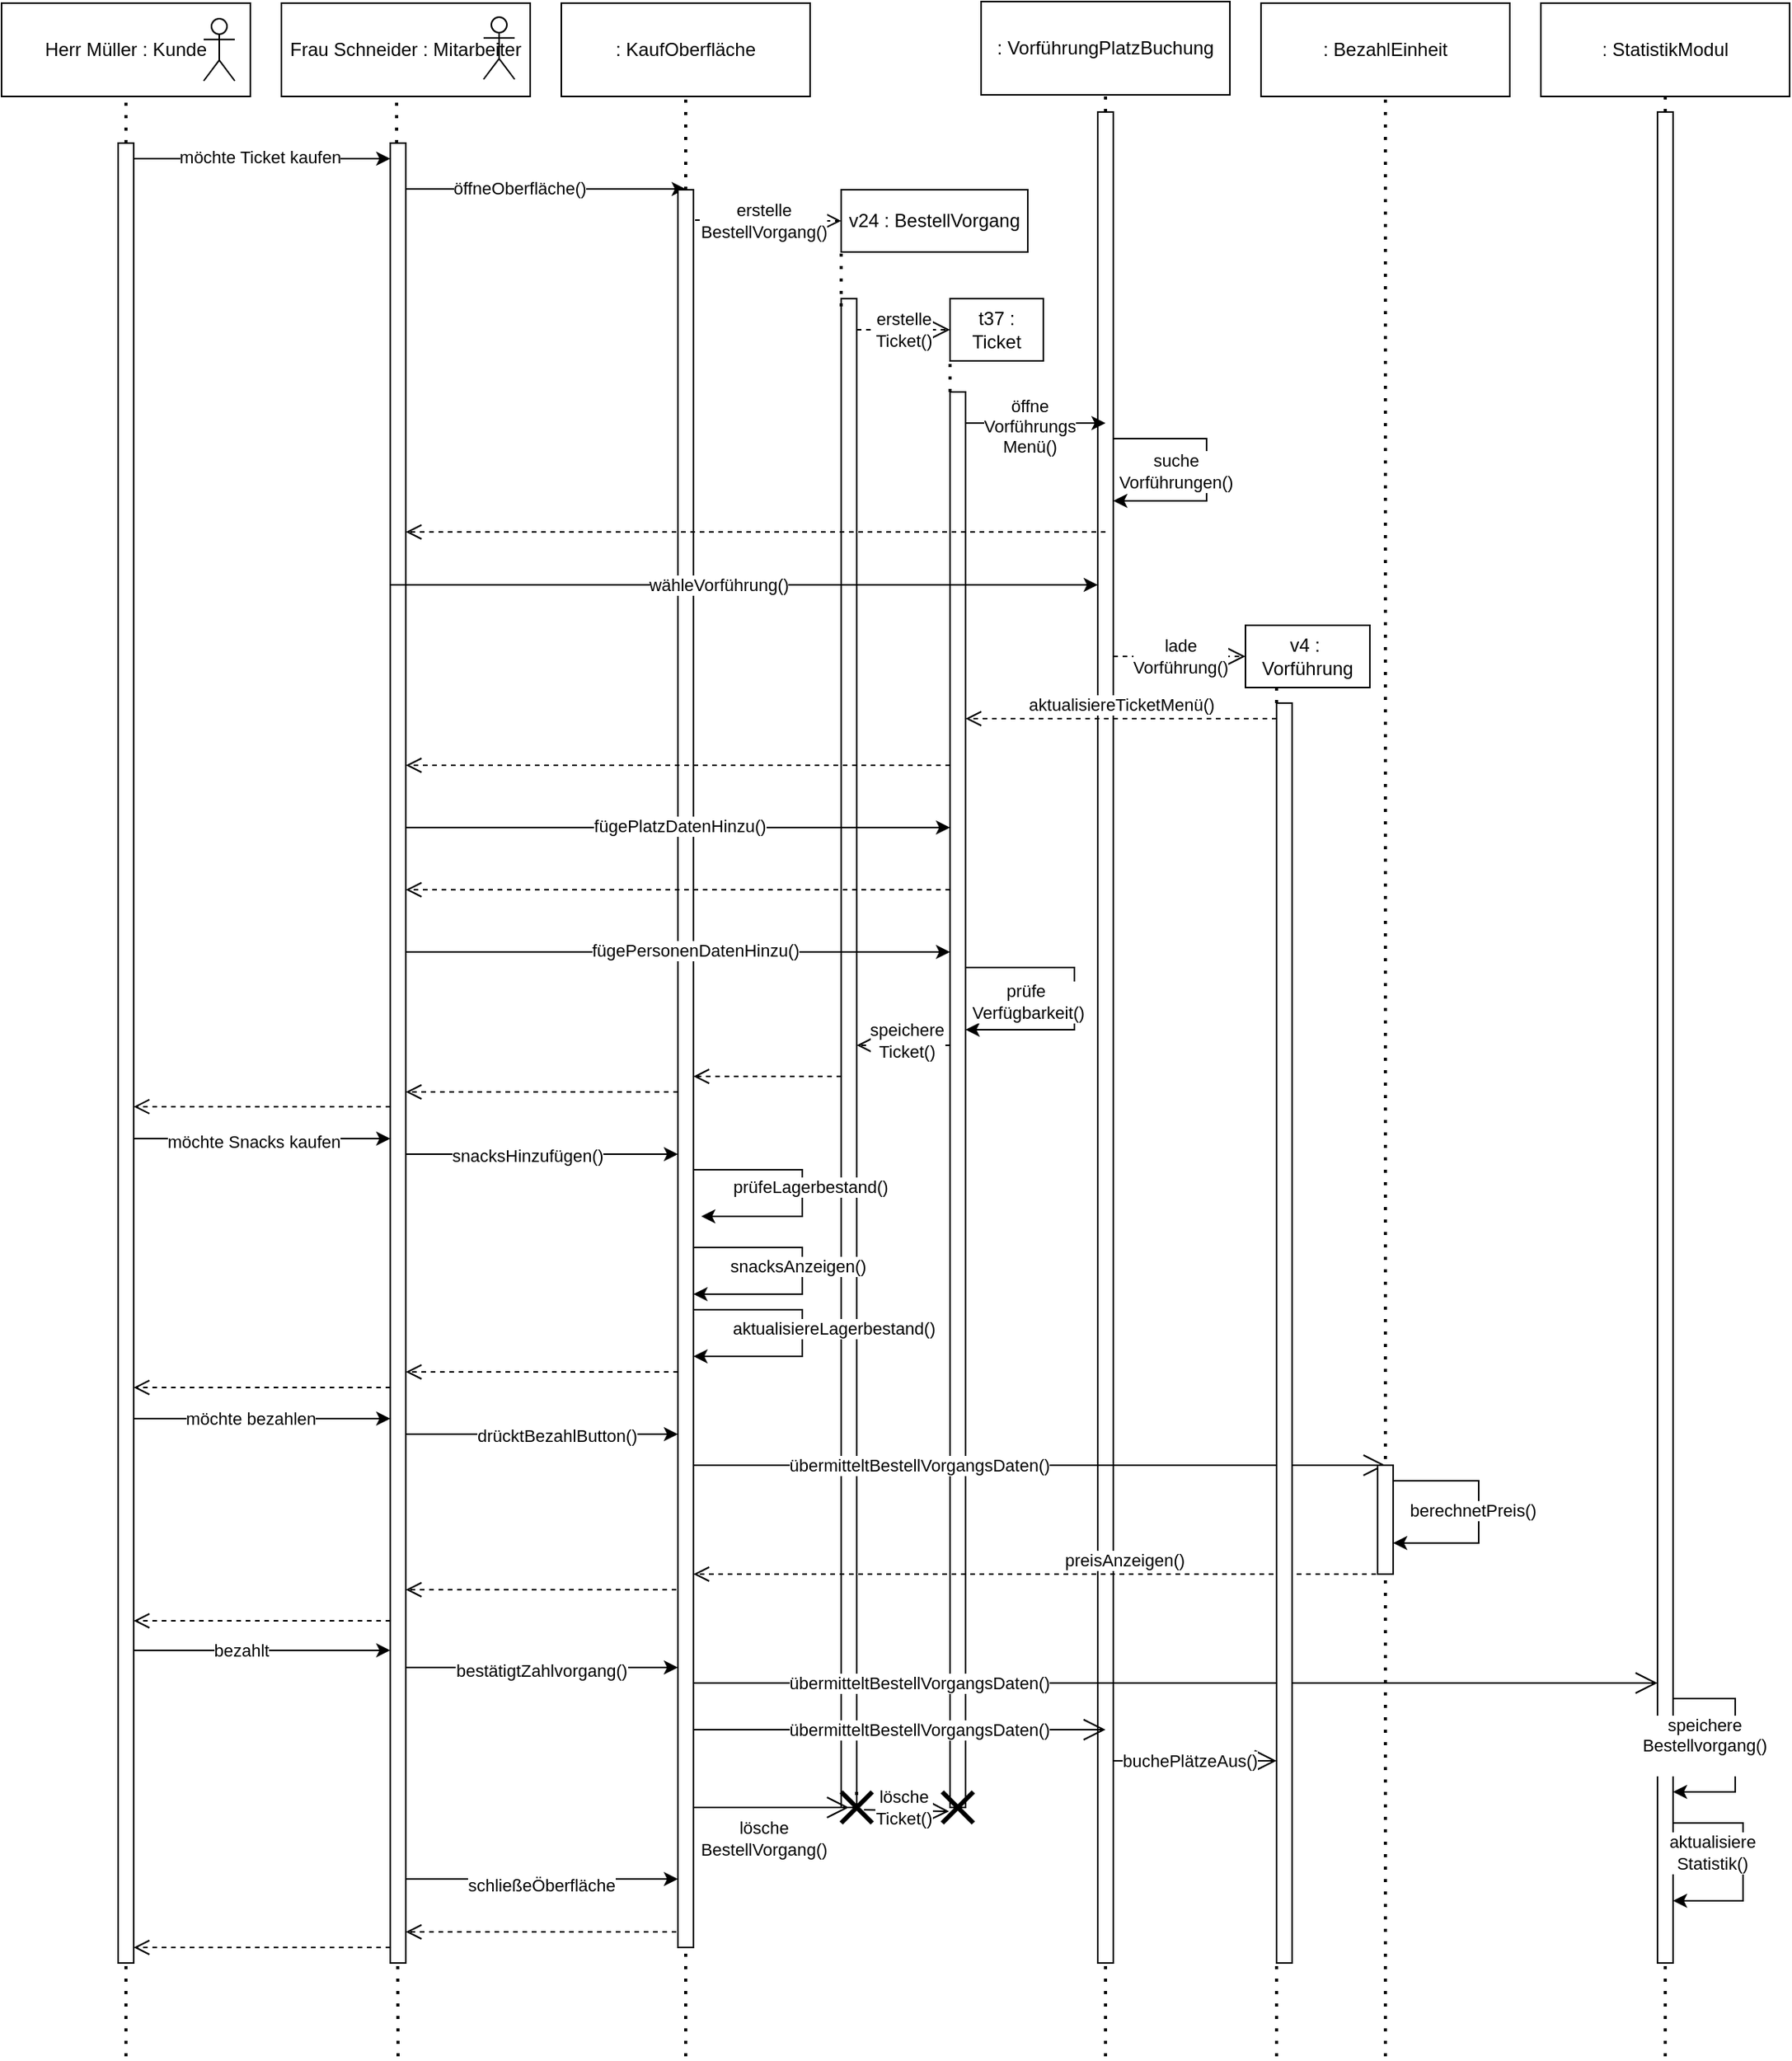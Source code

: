 <mxfile version="24.1.0" type="device">
  <diagram name="Seite-1" id="PAceDOMzr4RV0H8RqxF8">
    <mxGraphModel dx="1509" dy="888" grid="1" gridSize="10" guides="1" tooltips="1" connect="1" arrows="1" fold="1" page="1" pageScale="1" pageWidth="1169" pageHeight="827" math="0" shadow="0">
      <root>
        <mxCell id="0" />
        <mxCell id="1" parent="0" />
        <mxCell id="lLSh_5JbdZohcwKLrEKR-1" value="Herr Müller : Kunde" style="rounded=0;whiteSpace=wrap;html=1;" parent="1" vertex="1">
          <mxGeometry x="10" y="40" width="160" height="60" as="geometry" />
        </mxCell>
        <mxCell id="lLSh_5JbdZohcwKLrEKR-2" value="Frau Schneider : Mitarbeiter" style="rounded=0;whiteSpace=wrap;html=1;" parent="1" vertex="1">
          <mxGeometry x="190" y="40" width="160" height="60" as="geometry" />
        </mxCell>
        <mxCell id="lLSh_5JbdZohcwKLrEKR-3" value="" style="shape=umlActor;verticalLabelPosition=bottom;verticalAlign=top;html=1;outlineConnect=0;" parent="1" vertex="1">
          <mxGeometry x="140" y="50" width="20" height="40" as="geometry" />
        </mxCell>
        <mxCell id="lLSh_5JbdZohcwKLrEKR-6" value="" style="shape=umlActor;verticalLabelPosition=bottom;verticalAlign=top;html=1;outlineConnect=0;" parent="1" vertex="1">
          <mxGeometry x="320" y="49" width="20" height="40" as="geometry" />
        </mxCell>
        <mxCell id="lLSh_5JbdZohcwKLrEKR-7" value=": KaufOberfläche" style="rounded=0;whiteSpace=wrap;html=1;" parent="1" vertex="1">
          <mxGeometry x="370" y="40" width="160" height="60" as="geometry" />
        </mxCell>
        <mxCell id="lLSh_5JbdZohcwKLrEKR-8" value=": BezahlEinheit" style="rounded=0;whiteSpace=wrap;html=1;" parent="1" vertex="1">
          <mxGeometry x="820" y="40" width="160" height="60" as="geometry" />
        </mxCell>
        <mxCell id="lLSh_5JbdZohcwKLrEKR-9" value=": StatistikModul" style="rounded=0;whiteSpace=wrap;html=1;" parent="1" vertex="1">
          <mxGeometry x="1000" y="40" width="160" height="60" as="geometry" />
        </mxCell>
        <mxCell id="lLSh_5JbdZohcwKLrEKR-11" value="" style="endArrow=none;dashed=1;html=1;dashPattern=1 3;strokeWidth=2;rounded=0;entryX=0.5;entryY=1;entryDx=0;entryDy=0;" parent="1" source="lLSh_5JbdZohcwKLrEKR-138" target="lLSh_5JbdZohcwKLrEKR-1" edge="1">
          <mxGeometry width="50" height="50" relative="1" as="geometry">
            <mxPoint x="90" y="1120" as="sourcePoint" />
            <mxPoint x="90" y="100" as="targetPoint" />
          </mxGeometry>
        </mxCell>
        <mxCell id="lLSh_5JbdZohcwKLrEKR-13" value="" style="endArrow=none;dashed=1;html=1;dashPattern=1 3;strokeWidth=2;rounded=0;entryX=0.463;entryY=0.967;entryDx=0;entryDy=0;entryPerimeter=0;" parent="1" source="lLSh_5JbdZohcwKLrEKR-140" target="lLSh_5JbdZohcwKLrEKR-2" edge="1">
          <mxGeometry width="50" height="50" relative="1" as="geometry">
            <mxPoint x="270" y="1120" as="sourcePoint" />
            <mxPoint x="269.5" y="99" as="targetPoint" />
          </mxGeometry>
        </mxCell>
        <mxCell id="lLSh_5JbdZohcwKLrEKR-14" value="" style="endArrow=none;dashed=1;html=1;dashPattern=1 3;strokeWidth=2;rounded=0;entryX=0.5;entryY=1;entryDx=0;entryDy=0;" parent="1" source="lLSh_5JbdZohcwKLrEKR-128" target="lLSh_5JbdZohcwKLrEKR-7" edge="1">
          <mxGeometry width="50" height="50" relative="1" as="geometry">
            <mxPoint x="450" y="1120" as="sourcePoint" />
            <mxPoint x="449.5" y="99" as="targetPoint" />
          </mxGeometry>
        </mxCell>
        <mxCell id="lLSh_5JbdZohcwKLrEKR-15" value="" style="endArrow=none;dashed=1;html=1;dashPattern=1 3;strokeWidth=2;rounded=0;entryX=0.5;entryY=1;entryDx=0;entryDy=0;" parent="1" target="lLSh_5JbdZohcwKLrEKR-8" edge="1">
          <mxGeometry width="50" height="50" relative="1" as="geometry">
            <mxPoint x="900" y="1360" as="sourcePoint" />
            <mxPoint x="910" y="100" as="targetPoint" />
          </mxGeometry>
        </mxCell>
        <mxCell id="lLSh_5JbdZohcwKLrEKR-16" value="" style="endArrow=none;dashed=1;html=1;dashPattern=1 3;strokeWidth=2;rounded=0;" parent="1" source="lLSh_5JbdZohcwKLrEKR-136" edge="1">
          <mxGeometry width="50" height="50" relative="1" as="geometry">
            <mxPoint x="1080" y="1120" as="sourcePoint" />
            <mxPoint x="1080" y="100" as="targetPoint" />
          </mxGeometry>
        </mxCell>
        <mxCell id="lLSh_5JbdZohcwKLrEKR-17" value="" style="endArrow=classic;html=1;rounded=0;" parent="1" target="lLSh_5JbdZohcwKLrEKR-140" edge="1">
          <mxGeometry width="50" height="50" relative="1" as="geometry">
            <mxPoint x="90" y="140" as="sourcePoint" />
            <mxPoint x="270" y="140" as="targetPoint" />
          </mxGeometry>
        </mxCell>
        <mxCell id="lLSh_5JbdZohcwKLrEKR-18" value="möchte Ticket kaufen" style="edgeLabel;html=1;align=center;verticalAlign=middle;resizable=0;points=[];" parent="lLSh_5JbdZohcwKLrEKR-17" vertex="1" connectable="0">
          <mxGeometry x="0.01" y="1" relative="1" as="geometry">
            <mxPoint as="offset" />
          </mxGeometry>
        </mxCell>
        <mxCell id="lLSh_5JbdZohcwKLrEKR-19" value="" style="endArrow=classic;html=1;rounded=0;" parent="1" edge="1">
          <mxGeometry width="50" height="50" relative="1" as="geometry">
            <mxPoint x="270" y="159.5" as="sourcePoint" />
            <mxPoint x="450" y="159.5" as="targetPoint" />
          </mxGeometry>
        </mxCell>
        <mxCell id="lLSh_5JbdZohcwKLrEKR-20" value="öffneOberfläche()" style="edgeLabel;html=1;align=center;verticalAlign=middle;resizable=0;points=[];" parent="lLSh_5JbdZohcwKLrEKR-19" vertex="1" connectable="0">
          <mxGeometry x="0.033" y="1" relative="1" as="geometry">
            <mxPoint x="-20" as="offset" />
          </mxGeometry>
        </mxCell>
        <mxCell id="lLSh_5JbdZohcwKLrEKR-23" value=": VorführungPlatzBuchung" style="rounded=0;whiteSpace=wrap;html=1;" parent="1" vertex="1">
          <mxGeometry x="640" y="39" width="160" height="60" as="geometry" />
        </mxCell>
        <mxCell id="lLSh_5JbdZohcwKLrEKR-27" value="" style="endArrow=none;dashed=1;html=1;dashPattern=1 3;strokeWidth=2;rounded=0;entryX=0.5;entryY=1;entryDx=0;entryDy=0;" parent="1" source="lLSh_5JbdZohcwKLrEKR-130" target="lLSh_5JbdZohcwKLrEKR-23" edge="1">
          <mxGeometry width="50" height="50" relative="1" as="geometry">
            <mxPoint x="720" y="1120" as="sourcePoint" />
            <mxPoint x="715" y="99" as="targetPoint" />
          </mxGeometry>
        </mxCell>
        <mxCell id="lLSh_5JbdZohcwKLrEKR-33" value="v24 : BestellVorgang" style="rounded=0;whiteSpace=wrap;html=1;" parent="1" vertex="1">
          <mxGeometry x="550" y="160" width="120" height="40" as="geometry" />
        </mxCell>
        <mxCell id="lLSh_5JbdZohcwKLrEKR-37" value="erstelle&lt;div&gt;BestellVorgang()&lt;/div&gt;" style="endArrow=open;endSize=12;dashed=1;html=1;rounded=0;entryX=0;entryY=0.5;entryDx=0;entryDy=0;" parent="1" target="lLSh_5JbdZohcwKLrEKR-33" edge="1">
          <mxGeometry width="160" relative="1" as="geometry">
            <mxPoint x="450" y="179.5" as="sourcePoint" />
            <mxPoint x="540" y="180" as="targetPoint" />
            <mxPoint as="offset" />
          </mxGeometry>
        </mxCell>
        <mxCell id="lLSh_5JbdZohcwKLrEKR-40" value="" style="html=1;points=[[0,0,0,0,5],[0,1,0,0,-5],[1,0,0,0,5],[1,1,0,0,-5]];perimeter=orthogonalPerimeter;outlineConnect=0;targetShapes=umlLifeline;portConstraint=eastwest;newEdgeStyle={&quot;curved&quot;:0,&quot;rounded&quot;:0};" parent="1" vertex="1">
          <mxGeometry x="550" y="230" width="10" height="970" as="geometry" />
        </mxCell>
        <mxCell id="lLSh_5JbdZohcwKLrEKR-42" value="" style="endArrow=none;dashed=1;html=1;dashPattern=1 3;strokeWidth=2;rounded=0;exitX=0;exitY=0;exitDx=0;exitDy=5;exitPerimeter=0;entryX=0;entryY=1;entryDx=0;entryDy=0;" parent="1" source="lLSh_5JbdZohcwKLrEKR-40" target="lLSh_5JbdZohcwKLrEKR-33" edge="1">
          <mxGeometry width="50" height="50" relative="1" as="geometry">
            <mxPoint x="560" y="420" as="sourcePoint" />
            <mxPoint x="610" y="210" as="targetPoint" />
          </mxGeometry>
        </mxCell>
        <mxCell id="lLSh_5JbdZohcwKLrEKR-48" value="" style="html=1;verticalAlign=bottom;endArrow=open;dashed=1;endSize=8;curved=0;rounded=0;" parent="1" edge="1">
          <mxGeometry relative="1" as="geometry">
            <mxPoint x="620" y="710" as="sourcePoint" />
            <mxPoint x="560" y="710" as="targetPoint" />
            <Array as="points">
              <mxPoint x="600" y="710" />
            </Array>
          </mxGeometry>
        </mxCell>
        <mxCell id="lLSh_5JbdZohcwKLrEKR-49" value="speichere&lt;div&gt;Ticket()&lt;/div&gt;" style="edgeLabel;html=1;align=center;verticalAlign=middle;resizable=0;points=[];" parent="lLSh_5JbdZohcwKLrEKR-48" vertex="1" connectable="0">
          <mxGeometry x="-0.044" y="-3" relative="1" as="geometry">
            <mxPoint as="offset" />
          </mxGeometry>
        </mxCell>
        <mxCell id="lLSh_5JbdZohcwKLrEKR-50" value="" style="html=1;verticalAlign=bottom;endArrow=open;dashed=1;endSize=8;curved=0;rounded=0;" parent="1" edge="1">
          <mxGeometry relative="1" as="geometry">
            <mxPoint x="550" y="730" as="sourcePoint" />
            <mxPoint x="455" y="730" as="targetPoint" />
          </mxGeometry>
        </mxCell>
        <mxCell id="lLSh_5JbdZohcwKLrEKR-52" value="" style="html=1;verticalAlign=bottom;endArrow=open;dashed=1;endSize=8;curved=0;rounded=0;" parent="1" edge="1">
          <mxGeometry relative="1" as="geometry">
            <mxPoint x="445" y="740" as="sourcePoint" />
            <mxPoint x="270" y="740" as="targetPoint" />
          </mxGeometry>
        </mxCell>
        <mxCell id="lLSh_5JbdZohcwKLrEKR-54" value="" style="endArrow=classic;html=1;rounded=0;" parent="1" target="lLSh_5JbdZohcwKLrEKR-140" edge="1">
          <mxGeometry width="50" height="50" relative="1" as="geometry">
            <mxPoint x="85" y="770" as="sourcePoint" />
            <mxPoint x="255" y="770" as="targetPoint" />
          </mxGeometry>
        </mxCell>
        <mxCell id="lLSh_5JbdZohcwKLrEKR-55" value="möchte Snacks kaufen" style="edgeLabel;html=1;align=center;verticalAlign=middle;resizable=0;points=[];" parent="lLSh_5JbdZohcwKLrEKR-54" vertex="1" connectable="0">
          <mxGeometry x="0.211" y="-2" relative="1" as="geometry">
            <mxPoint x="-19" as="offset" />
          </mxGeometry>
        </mxCell>
        <mxCell id="lLSh_5JbdZohcwKLrEKR-56" value="" style="endArrow=classic;html=1;rounded=0;" parent="1" target="lLSh_5JbdZohcwKLrEKR-128" edge="1">
          <mxGeometry width="50" height="50" relative="1" as="geometry">
            <mxPoint x="260" y="780" as="sourcePoint" />
            <mxPoint x="440" y="780" as="targetPoint" />
          </mxGeometry>
        </mxCell>
        <mxCell id="lLSh_5JbdZohcwKLrEKR-58" value="snacksHinzufügen()" style="edgeLabel;html=1;align=center;verticalAlign=middle;resizable=0;points=[];" parent="lLSh_5JbdZohcwKLrEKR-56" vertex="1" connectable="0">
          <mxGeometry x="-0.056" y="-1" relative="1" as="geometry">
            <mxPoint as="offset" />
          </mxGeometry>
        </mxCell>
        <mxCell id="lLSh_5JbdZohcwKLrEKR-59" value="" style="endArrow=classic;html=1;rounded=0;" parent="1" edge="1">
          <mxGeometry width="50" height="50" relative="1" as="geometry">
            <mxPoint x="455" y="790" as="sourcePoint" />
            <mxPoint x="460" y="820" as="targetPoint" />
            <Array as="points">
              <mxPoint x="525" y="790" />
              <mxPoint x="525" y="820" />
            </Array>
          </mxGeometry>
        </mxCell>
        <mxCell id="lLSh_5JbdZohcwKLrEKR-60" value="prüfeLagerbestand()" style="edgeLabel;html=1;align=center;verticalAlign=middle;resizable=0;points=[];" parent="lLSh_5JbdZohcwKLrEKR-59" vertex="1" connectable="0">
          <mxGeometry x="0.082" y="3" relative="1" as="geometry">
            <mxPoint x="2" y="-9" as="offset" />
          </mxGeometry>
        </mxCell>
        <mxCell id="lLSh_5JbdZohcwKLrEKR-61" value="" style="endArrow=classic;html=1;rounded=0;" parent="1" target="lLSh_5JbdZohcwKLrEKR-128" edge="1">
          <mxGeometry width="50" height="50" relative="1" as="geometry">
            <mxPoint x="455" y="840" as="sourcePoint" />
            <mxPoint x="460" y="870" as="targetPoint" />
            <Array as="points">
              <mxPoint x="525" y="840" />
              <mxPoint x="525" y="870" />
            </Array>
          </mxGeometry>
        </mxCell>
        <mxCell id="lLSh_5JbdZohcwKLrEKR-62" value="snacksAnzeigen()" style="edgeLabel;html=1;align=center;verticalAlign=middle;resizable=0;points=[];" parent="lLSh_5JbdZohcwKLrEKR-61" vertex="1" connectable="0">
          <mxGeometry x="-0.035" y="-3" relative="1" as="geometry">
            <mxPoint as="offset" />
          </mxGeometry>
        </mxCell>
        <mxCell id="lLSh_5JbdZohcwKLrEKR-65" value="" style="html=1;verticalAlign=bottom;endArrow=open;dashed=1;endSize=8;curved=0;rounded=0;" parent="1" edge="1">
          <mxGeometry relative="1" as="geometry">
            <mxPoint x="445" y="920" as="sourcePoint" />
            <mxPoint x="270" y="920" as="targetPoint" />
          </mxGeometry>
        </mxCell>
        <mxCell id="lLSh_5JbdZohcwKLrEKR-66" value="" style="html=1;verticalAlign=bottom;endArrow=open;dashed=1;endSize=8;curved=0;rounded=0;" parent="1" edge="1">
          <mxGeometry relative="1" as="geometry">
            <mxPoint x="260" y="930" as="sourcePoint" />
            <mxPoint x="95" y="930" as="targetPoint" />
          </mxGeometry>
        </mxCell>
        <mxCell id="lLSh_5JbdZohcwKLrEKR-67" value="" style="endArrow=classic;html=1;rounded=0;" parent="1" edge="1">
          <mxGeometry width="50" height="50" relative="1" as="geometry">
            <mxPoint x="95" y="950" as="sourcePoint" />
            <mxPoint x="260" y="950" as="targetPoint" />
          </mxGeometry>
        </mxCell>
        <mxCell id="lLSh_5JbdZohcwKLrEKR-69" value="möchte bezahlen" style="edgeLabel;html=1;align=center;verticalAlign=middle;resizable=0;points=[];" parent="lLSh_5JbdZohcwKLrEKR-67" vertex="1" connectable="0">
          <mxGeometry x="-0.144" y="1" relative="1" as="geometry">
            <mxPoint x="4" y="1" as="offset" />
          </mxGeometry>
        </mxCell>
        <mxCell id="lLSh_5JbdZohcwKLrEKR-73" value="" style="endArrow=classic;html=1;rounded=0;" parent="1" edge="1">
          <mxGeometry width="50" height="50" relative="1" as="geometry">
            <mxPoint x="270" y="960" as="sourcePoint" />
            <mxPoint x="445" y="960" as="targetPoint" />
          </mxGeometry>
        </mxCell>
        <mxCell id="lLSh_5JbdZohcwKLrEKR-75" value="drücktBezahlButton()" style="edgeLabel;html=1;align=center;verticalAlign=middle;resizable=0;points=[];" parent="lLSh_5JbdZohcwKLrEKR-73" vertex="1" connectable="0">
          <mxGeometry x="0.111" y="-1" relative="1" as="geometry">
            <mxPoint as="offset" />
          </mxGeometry>
        </mxCell>
        <mxCell id="lLSh_5JbdZohcwKLrEKR-82" value="" style="html=1;verticalAlign=bottom;endArrow=open;dashed=1;endSize=8;curved=0;rounded=0;" parent="1" edge="1">
          <mxGeometry relative="1" as="geometry">
            <mxPoint x="450" y="1060" as="sourcePoint" />
            <mxPoint x="270" y="1060" as="targetPoint" />
          </mxGeometry>
        </mxCell>
        <mxCell id="lLSh_5JbdZohcwKLrEKR-83" value="" style="html=1;verticalAlign=bottom;endArrow=open;dashed=1;endSize=8;curved=0;rounded=0;" parent="1" edge="1" source="lLSh_5JbdZohcwKLrEKR-140">
          <mxGeometry relative="1" as="geometry">
            <mxPoint x="270" y="1080" as="sourcePoint" />
            <mxPoint x="95" y="1080" as="targetPoint" />
          </mxGeometry>
        </mxCell>
        <mxCell id="lLSh_5JbdZohcwKLrEKR-86" value="" style="endArrow=classic;html=1;rounded=0;" parent="1" edge="1">
          <mxGeometry width="50" height="50" relative="1" as="geometry">
            <mxPoint x="90" y="1098.95" as="sourcePoint" />
            <mxPoint x="260" y="1098.95" as="targetPoint" />
          </mxGeometry>
        </mxCell>
        <mxCell id="lLSh_5JbdZohcwKLrEKR-87" value="bezahlt" style="edgeLabel;html=1;align=center;verticalAlign=middle;resizable=0;points=[];" parent="lLSh_5JbdZohcwKLrEKR-86" vertex="1" connectable="0">
          <mxGeometry x="0.189" y="3" relative="1" as="geometry">
            <mxPoint x="-27" y="3" as="offset" />
          </mxGeometry>
        </mxCell>
        <mxCell id="lLSh_5JbdZohcwKLrEKR-88" value="" style="endArrow=classic;html=1;rounded=0;" parent="1" edge="1">
          <mxGeometry width="50" height="50" relative="1" as="geometry">
            <mxPoint x="270" y="1110" as="sourcePoint" />
            <mxPoint x="445" y="1110" as="targetPoint" />
          </mxGeometry>
        </mxCell>
        <mxCell id="lLSh_5JbdZohcwKLrEKR-89" value="bestätigtZahlvorgang()" style="edgeLabel;html=1;align=center;verticalAlign=middle;resizable=0;points=[];" parent="lLSh_5JbdZohcwKLrEKR-88" vertex="1" connectable="0">
          <mxGeometry x="0.256" y="-2" relative="1" as="geometry">
            <mxPoint x="-23" as="offset" />
          </mxGeometry>
        </mxCell>
        <mxCell id="lLSh_5JbdZohcwKLrEKR-91" value="t37 : Ticket" style="rounded=0;whiteSpace=wrap;html=1;" parent="1" vertex="1">
          <mxGeometry x="620" y="230" width="60" height="40" as="geometry" />
        </mxCell>
        <mxCell id="lLSh_5JbdZohcwKLrEKR-92" value="erstelle&lt;div&gt;Ticket()&lt;/div&gt;" style="endArrow=open;endSize=12;dashed=1;html=1;rounded=0;" parent="1" source="lLSh_5JbdZohcwKLrEKR-40" edge="1">
          <mxGeometry width="160" relative="1" as="geometry">
            <mxPoint x="560" y="249.5" as="sourcePoint" />
            <mxPoint x="620" y="250" as="targetPoint" />
          </mxGeometry>
        </mxCell>
        <mxCell id="lLSh_5JbdZohcwKLrEKR-93" value="" style="html=1;points=[[0,0,0,0,5],[0,1,0,0,-5],[1,0,0,0,5],[1,1,0,0,-5]];perimeter=orthogonalPerimeter;outlineConnect=0;targetShapes=umlLifeline;portConstraint=eastwest;newEdgeStyle={&quot;curved&quot;:0,&quot;rounded&quot;:0};" parent="1" vertex="1">
          <mxGeometry x="620" y="290" width="10" height="910" as="geometry" />
        </mxCell>
        <mxCell id="lLSh_5JbdZohcwKLrEKR-94" value="" style="endArrow=none;dashed=1;html=1;dashPattern=1 3;strokeWidth=2;rounded=0;entryX=0;entryY=1;entryDx=0;entryDy=0;" parent="1" source="lLSh_5JbdZohcwKLrEKR-93" target="lLSh_5JbdZohcwKLrEKR-91" edge="1">
          <mxGeometry width="50" height="50" relative="1" as="geometry">
            <mxPoint x="560" y="245" as="sourcePoint" />
            <mxPoint x="560" y="210" as="targetPoint" />
          </mxGeometry>
        </mxCell>
        <mxCell id="lLSh_5JbdZohcwKLrEKR-105" value="" style="endArrow=open;endFill=1;endSize=12;html=1;rounded=0;" parent="1" edge="1">
          <mxGeometry width="160" relative="1" as="geometry">
            <mxPoint x="455" y="1200" as="sourcePoint" />
            <mxPoint x="555" y="1200" as="targetPoint" />
          </mxGeometry>
        </mxCell>
        <mxCell id="lLSh_5JbdZohcwKLrEKR-106" value="lösche&lt;div&gt;BestellVorgang()&lt;/div&gt;" style="edgeLabel;html=1;align=center;verticalAlign=middle;resizable=0;points=[];" parent="lLSh_5JbdZohcwKLrEKR-105" vertex="1" connectable="0">
          <mxGeometry x="0.06" y="3" relative="1" as="geometry">
            <mxPoint x="-8" y="23" as="offset" />
          </mxGeometry>
        </mxCell>
        <mxCell id="lLSh_5JbdZohcwKLrEKR-110" value="" style="endArrow=open;endFill=1;endSize=12;html=1;rounded=0;exitX=0.734;exitY=0.574;exitDx=0;exitDy=0;exitPerimeter=0;entryX=0.221;entryY=0.626;entryDx=0;entryDy=0;entryPerimeter=0;" parent="1" source="lLSh_5JbdZohcwKLrEKR-115" edge="1" target="lLSh_5JbdZohcwKLrEKR-119">
          <mxGeometry width="160" relative="1" as="geometry">
            <mxPoint x="570.003" y="1340" as="sourcePoint" />
            <mxPoint x="653.08" y="1220" as="targetPoint" />
          </mxGeometry>
        </mxCell>
        <mxCell id="lLSh_5JbdZohcwKLrEKR-111" value="lösche&lt;div&gt;Ticket()&lt;/div&gt;" style="edgeLabel;html=1;align=center;verticalAlign=middle;resizable=0;points=[];" parent="lLSh_5JbdZohcwKLrEKR-110" vertex="1" connectable="0">
          <mxGeometry x="0.06" y="3" relative="1" as="geometry">
            <mxPoint x="-4" y="1" as="offset" />
          </mxGeometry>
        </mxCell>
        <mxCell id="lLSh_5JbdZohcwKLrEKR-118" value="" style="endArrow=none;dashed=1;html=1;dashPattern=1 3;strokeWidth=2;rounded=0;" parent="1" source="lLSh_5JbdZohcwKLrEKR-40" target="lLSh_5JbdZohcwKLrEKR-115" edge="1">
          <mxGeometry width="50" height="50" relative="1" as="geometry">
            <mxPoint x="555" y="930" as="sourcePoint" />
            <mxPoint x="555" y="970" as="targetPoint" />
          </mxGeometry>
        </mxCell>
        <mxCell id="lLSh_5JbdZohcwKLrEKR-115" value="" style="shape=umlDestroy;whiteSpace=wrap;html=1;strokeWidth=3;targetShapes=umlLifeline;" parent="1" vertex="1">
          <mxGeometry x="550" y="1190" width="20" height="20" as="geometry" />
        </mxCell>
        <mxCell id="lLSh_5JbdZohcwKLrEKR-119" value="" style="shape=umlDestroy;whiteSpace=wrap;html=1;strokeWidth=3;targetShapes=umlLifeline;" parent="1" vertex="1">
          <mxGeometry x="615" y="1190" width="20" height="20" as="geometry" />
        </mxCell>
        <mxCell id="lLSh_5JbdZohcwKLrEKR-123" value="" style="endArrow=classic;html=1;rounded=0;entryX=0;entryY=1;entryDx=0;entryDy=-5;entryPerimeter=0;" parent="1" edge="1" source="lLSh_5JbdZohcwKLrEKR-140">
          <mxGeometry width="50" height="50" relative="1" as="geometry">
            <mxPoint x="270" y="1241" as="sourcePoint" />
            <mxPoint x="445" y="1246" as="targetPoint" />
          </mxGeometry>
        </mxCell>
        <mxCell id="lLSh_5JbdZohcwKLrEKR-124" value="schließeÖberfläche" style="edgeLabel;html=1;align=center;verticalAlign=middle;resizable=0;points=[];" parent="lLSh_5JbdZohcwKLrEKR-123" vertex="1" connectable="0">
          <mxGeometry x="0.367" y="-4" relative="1" as="geometry">
            <mxPoint x="-33" as="offset" />
          </mxGeometry>
        </mxCell>
        <mxCell id="lLSh_5JbdZohcwKLrEKR-126" value="" style="html=1;verticalAlign=bottom;endArrow=open;dashed=1;endSize=8;curved=0;rounded=0;" parent="1" edge="1">
          <mxGeometry relative="1" as="geometry">
            <mxPoint x="450" y="1280" as="sourcePoint" />
            <mxPoint x="270" y="1280" as="targetPoint" />
          </mxGeometry>
        </mxCell>
        <mxCell id="lLSh_5JbdZohcwKLrEKR-127" value="" style="html=1;verticalAlign=bottom;endArrow=open;dashed=1;endSize=8;curved=0;rounded=0;" parent="1" target="lLSh_5JbdZohcwKLrEKR-138" edge="1">
          <mxGeometry relative="1" as="geometry">
            <mxPoint x="260" y="1290" as="sourcePoint" />
            <mxPoint x="85" y="1290" as="targetPoint" />
          </mxGeometry>
        </mxCell>
        <mxCell id="lLSh_5JbdZohcwKLrEKR-129" value="" style="endArrow=none;dashed=1;html=1;dashPattern=1 3;strokeWidth=2;rounded=0;entryX=0.5;entryY=1;entryDx=0;entryDy=0;" parent="1" target="lLSh_5JbdZohcwKLrEKR-128" edge="1">
          <mxGeometry width="50" height="50" relative="1" as="geometry">
            <mxPoint x="450" y="1360" as="sourcePoint" />
            <mxPoint x="450" y="100" as="targetPoint" />
          </mxGeometry>
        </mxCell>
        <mxCell id="lLSh_5JbdZohcwKLrEKR-128" value="" style="html=1;points=[[0,0,0,0,5],[0,1,0,0,-5],[1,0,0,0,5],[1,1,0,0,-5]];perimeter=orthogonalPerimeter;outlineConnect=0;targetShapes=umlLifeline;portConstraint=eastwest;newEdgeStyle={&quot;curved&quot;:0,&quot;rounded&quot;:0};" parent="1" vertex="1">
          <mxGeometry x="445" y="160" width="10" height="1130" as="geometry" />
        </mxCell>
        <mxCell id="lLSh_5JbdZohcwKLrEKR-131" value="" style="endArrow=none;dashed=1;html=1;dashPattern=1 3;strokeWidth=2;rounded=0;entryX=0.5;entryY=1;entryDx=0;entryDy=0;" parent="1" target="lLSh_5JbdZohcwKLrEKR-130" edge="1">
          <mxGeometry width="50" height="50" relative="1" as="geometry">
            <mxPoint x="720" y="1360" as="sourcePoint" />
            <mxPoint x="720" y="99" as="targetPoint" />
          </mxGeometry>
        </mxCell>
        <mxCell id="lLSh_5JbdZohcwKLrEKR-130" value="" style="html=1;points=[[0,0,0,0,5],[0,1,0,0,-5],[1,0,0,0,5],[1,1,0,0,-5]];perimeter=orthogonalPerimeter;outlineConnect=0;targetShapes=umlLifeline;portConstraint=eastwest;newEdgeStyle={&quot;curved&quot;:0,&quot;rounded&quot;:0};" parent="1" vertex="1">
          <mxGeometry x="715" y="110" width="10" height="1190" as="geometry" />
        </mxCell>
        <mxCell id="lLSh_5JbdZohcwKLrEKR-81" value="preisAnzeigen()" style="html=1;verticalAlign=bottom;endArrow=open;dashed=1;endSize=8;curved=0;rounded=0;" parent="1" edge="1">
          <mxGeometry x="-0.244" relative="1" as="geometry">
            <mxPoint x="900" y="1050" as="sourcePoint" />
            <mxPoint x="455" y="1050" as="targetPoint" />
            <mxPoint as="offset" />
          </mxGeometry>
        </mxCell>
        <mxCell id="lLSh_5JbdZohcwKLrEKR-90" value="" style="endArrow=open;endFill=1;endSize=12;html=1;rounded=0;" parent="1" edge="1">
          <mxGeometry width="160" relative="1" as="geometry">
            <mxPoint x="455" y="980" as="sourcePoint" />
            <mxPoint x="900" y="980" as="targetPoint" />
          </mxGeometry>
        </mxCell>
        <mxCell id="lLSh_5JbdZohcwKLrEKR-96" value="übermitteltBestellVorgangsDaten()" style="edgeLabel;html=1;align=center;verticalAlign=middle;resizable=0;points=[];" parent="lLSh_5JbdZohcwKLrEKR-90" vertex="1" connectable="0">
          <mxGeometry x="-0.105" y="1" relative="1" as="geometry">
            <mxPoint x="-54" y="1" as="offset" />
          </mxGeometry>
        </mxCell>
        <mxCell id="lLSh_5JbdZohcwKLrEKR-79" value="" style="endArrow=classic;html=1;rounded=0;" parent="1" edge="1" target="VYU9EYebATb9f1NAvLGd-41">
          <mxGeometry width="50" height="50" relative="1" as="geometry">
            <mxPoint x="900" y="990" as="sourcePoint" />
            <mxPoint x="900" y="1030" as="targetPoint" />
            <Array as="points">
              <mxPoint x="960" y="990" />
              <mxPoint x="960" y="1030" />
            </Array>
          </mxGeometry>
        </mxCell>
        <mxCell id="lLSh_5JbdZohcwKLrEKR-80" value="berechnetPreis()" style="edgeLabel;html=1;align=center;verticalAlign=middle;resizable=0;points=[];" parent="lLSh_5JbdZohcwKLrEKR-79" vertex="1" connectable="0">
          <mxGeometry x="0.013" y="-4" relative="1" as="geometry">
            <mxPoint as="offset" />
          </mxGeometry>
        </mxCell>
        <mxCell id="lLSh_5JbdZohcwKLrEKR-137" value="" style="endArrow=none;dashed=1;html=1;dashPattern=1 3;strokeWidth=2;rounded=0;" parent="1" target="lLSh_5JbdZohcwKLrEKR-136" edge="1">
          <mxGeometry width="50" height="50" relative="1" as="geometry">
            <mxPoint x="1080" y="1360" as="sourcePoint" />
            <mxPoint x="1080" y="100" as="targetPoint" />
          </mxGeometry>
        </mxCell>
        <mxCell id="lLSh_5JbdZohcwKLrEKR-136" value="" style="html=1;points=[[0,0,0,0,5],[0,1,0,0,-5],[1,0,0,0,5],[1,1,0,0,-5]];perimeter=orthogonalPerimeter;outlineConnect=0;targetShapes=umlLifeline;portConstraint=eastwest;newEdgeStyle={&quot;curved&quot;:0,&quot;rounded&quot;:0};" parent="1" vertex="1">
          <mxGeometry x="1075" y="110" width="10" height="1190" as="geometry" />
        </mxCell>
        <mxCell id="lLSh_5JbdZohcwKLrEKR-103" value="" style="endArrow=classic;html=1;rounded=0;" parent="1" edge="1">
          <mxGeometry width="50" height="50" relative="1" as="geometry">
            <mxPoint x="1085" y="1210" as="sourcePoint" />
            <mxPoint x="1085" y="1260" as="targetPoint" />
            <Array as="points">
              <mxPoint x="1130" y="1210" />
              <mxPoint x="1130" y="1260" />
              <mxPoint x="1110" y="1260" />
            </Array>
          </mxGeometry>
        </mxCell>
        <mxCell id="lLSh_5JbdZohcwKLrEKR-104" value="aktualisiere&lt;div&gt;Statistik()&lt;/div&gt;" style="edgeLabel;html=1;align=center;verticalAlign=middle;resizable=0;points=[];" parent="lLSh_5JbdZohcwKLrEKR-103" vertex="1" connectable="0">
          <mxGeometry x="-0.2" relative="1" as="geometry">
            <mxPoint x="-20" y="8" as="offset" />
          </mxGeometry>
        </mxCell>
        <mxCell id="lLSh_5JbdZohcwKLrEKR-97" value="" style="endArrow=classic;html=1;rounded=0;" parent="1" edge="1">
          <mxGeometry width="50" height="50" relative="1" as="geometry">
            <mxPoint x="1085" y="1130" as="sourcePoint" />
            <mxPoint x="1085" y="1190" as="targetPoint" />
            <Array as="points">
              <mxPoint x="1105" y="1130" />
              <mxPoint x="1125" y="1130" />
              <mxPoint x="1125" y="1190" />
            </Array>
          </mxGeometry>
        </mxCell>
        <mxCell id="lLSh_5JbdZohcwKLrEKR-98" value="speichere&lt;div&gt;Bestellvorgang()&lt;/div&gt;&lt;div&gt;&lt;br&gt;&lt;/div&gt;" style="edgeLabel;html=1;align=center;verticalAlign=middle;resizable=0;points=[];" parent="lLSh_5JbdZohcwKLrEKR-97" vertex="1" connectable="0">
          <mxGeometry y="-1" relative="1" as="geometry">
            <mxPoint x="-19" as="offset" />
          </mxGeometry>
        </mxCell>
        <mxCell id="lLSh_5JbdZohcwKLrEKR-139" value="" style="endArrow=none;dashed=1;html=1;dashPattern=1 3;strokeWidth=2;rounded=0;entryX=0.5;entryY=1;entryDx=0;entryDy=0;" parent="1" target="lLSh_5JbdZohcwKLrEKR-138" edge="1">
          <mxGeometry width="50" height="50" relative="1" as="geometry">
            <mxPoint x="90" y="1360" as="sourcePoint" />
            <mxPoint x="90" y="100" as="targetPoint" />
          </mxGeometry>
        </mxCell>
        <mxCell id="lLSh_5JbdZohcwKLrEKR-138" value="" style="html=1;points=[[0,0,0,0,5],[0,1,0,0,-5],[1,0,0,0,5],[1,1,0,0,-5]];perimeter=orthogonalPerimeter;outlineConnect=0;targetShapes=umlLifeline;portConstraint=eastwest;newEdgeStyle={&quot;curved&quot;:0,&quot;rounded&quot;:0};" parent="1" vertex="1">
          <mxGeometry x="85" y="130" width="10" height="1170" as="geometry" />
        </mxCell>
        <mxCell id="lLSh_5JbdZohcwKLrEKR-141" value="" style="endArrow=none;dashed=1;html=1;dashPattern=1 3;strokeWidth=2;rounded=0;entryX=0.463;entryY=0.967;entryDx=0;entryDy=0;entryPerimeter=0;" parent="1" target="lLSh_5JbdZohcwKLrEKR-140" edge="1">
          <mxGeometry width="50" height="50" relative="1" as="geometry">
            <mxPoint x="265" y="1360" as="sourcePoint" />
            <mxPoint x="264" y="98" as="targetPoint" />
          </mxGeometry>
        </mxCell>
        <mxCell id="lLSh_5JbdZohcwKLrEKR-140" value="" style="html=1;points=[[0,0,0,0,5],[0,1,0,0,-5],[1,0,0,0,5],[1,1,0,0,-5]];perimeter=orthogonalPerimeter;outlineConnect=0;targetShapes=umlLifeline;portConstraint=eastwest;newEdgeStyle={&quot;curved&quot;:0,&quot;rounded&quot;:0};" parent="1" vertex="1">
          <mxGeometry x="260" y="130" width="10" height="1170" as="geometry" />
        </mxCell>
        <mxCell id="VYU9EYebATb9f1NAvLGd-3" value="" style="endArrow=classic;html=1;rounded=0;" edge="1" parent="1">
          <mxGeometry width="50" height="50" relative="1" as="geometry">
            <mxPoint x="725" y="320" as="sourcePoint" />
            <mxPoint x="725" y="360" as="targetPoint" />
            <Array as="points">
              <mxPoint x="785" y="320" />
              <mxPoint x="785" y="360" />
            </Array>
          </mxGeometry>
        </mxCell>
        <mxCell id="VYU9EYebATb9f1NAvLGd-4" value="suche&lt;div&gt;Vorführungen()&lt;/div&gt;" style="edgeLabel;html=1;align=center;verticalAlign=middle;resizable=0;points=[];" vertex="1" connectable="0" parent="VYU9EYebATb9f1NAvLGd-3">
          <mxGeometry x="0.03" y="-4" relative="1" as="geometry">
            <mxPoint x="-16" y="-2" as="offset" />
          </mxGeometry>
        </mxCell>
        <mxCell id="VYU9EYebATb9f1NAvLGd-7" value="" style="endArrow=classic;html=1;rounded=0;" edge="1" parent="1">
          <mxGeometry width="50" height="50" relative="1" as="geometry">
            <mxPoint x="630" y="310" as="sourcePoint" />
            <mxPoint x="720" y="310" as="targetPoint" />
          </mxGeometry>
        </mxCell>
        <mxCell id="VYU9EYebATb9f1NAvLGd-8" value="öffne&lt;div&gt;Vorführungs&lt;/div&gt;&lt;div&gt;Menü()&lt;/div&gt;" style="edgeLabel;html=1;align=center;verticalAlign=middle;resizable=0;points=[];" vertex="1" connectable="0" parent="VYU9EYebATb9f1NAvLGd-7">
          <mxGeometry x="-0.093" y="-2" relative="1" as="geometry">
            <mxPoint as="offset" />
          </mxGeometry>
        </mxCell>
        <mxCell id="VYU9EYebATb9f1NAvLGd-10" value="v4 :&amp;nbsp;&lt;div&gt;&lt;span style=&quot;background-color: initial;&quot;&gt;Vorführung&lt;/span&gt;&lt;/div&gt;" style="rounded=0;whiteSpace=wrap;html=1;" vertex="1" parent="1">
          <mxGeometry x="810" y="440" width="80" height="40" as="geometry" />
        </mxCell>
        <mxCell id="VYU9EYebATb9f1NAvLGd-11" value="&lt;div&gt;lade&lt;/div&gt;&lt;div&gt;Vorführung()&lt;/div&gt;" style="endArrow=open;endSize=12;dashed=1;html=1;rounded=0;entryX=0;entryY=0.5;entryDx=0;entryDy=0;" edge="1" parent="1" source="lLSh_5JbdZohcwKLrEKR-130" target="VYU9EYebATb9f1NAvLGd-10">
          <mxGeometry width="160" relative="1" as="geometry">
            <mxPoint x="960" y="799.5" as="sourcePoint" />
            <mxPoint x="1060" y="800" as="targetPoint" />
            <mxPoint as="offset" />
          </mxGeometry>
        </mxCell>
        <mxCell id="VYU9EYebATb9f1NAvLGd-12" value="" style="endArrow=none;dashed=1;html=1;dashPattern=1 3;strokeWidth=2;rounded=0;" edge="1" parent="1" source="VYU9EYebATb9f1NAvLGd-39">
          <mxGeometry width="50" height="50" relative="1" as="geometry">
            <mxPoint x="830" y="1360" as="sourcePoint" />
            <mxPoint x="830" y="480" as="targetPoint" />
          </mxGeometry>
        </mxCell>
        <mxCell id="VYU9EYebATb9f1NAvLGd-13" value="aktualisiereTicketMenü()" style="html=1;verticalAlign=bottom;endArrow=open;dashed=1;endSize=8;curved=0;rounded=0;" edge="1" parent="1" target="lLSh_5JbdZohcwKLrEKR-93">
          <mxGeometry relative="1" as="geometry">
            <mxPoint x="830" y="500" as="sourcePoint" />
            <mxPoint x="750" y="500" as="targetPoint" />
          </mxGeometry>
        </mxCell>
        <mxCell id="VYU9EYebATb9f1NAvLGd-20" value="" style="html=1;verticalAlign=bottom;endArrow=open;dashed=1;endSize=8;curved=0;rounded=0;" edge="1" parent="1">
          <mxGeometry relative="1" as="geometry">
            <mxPoint x="260" y="749.47" as="sourcePoint" />
            <mxPoint x="95" y="749.47" as="targetPoint" />
          </mxGeometry>
        </mxCell>
        <mxCell id="VYU9EYebATb9f1NAvLGd-21" value="" style="endArrow=classic;html=1;rounded=0;" edge="1" parent="1">
          <mxGeometry width="50" height="50" relative="1" as="geometry">
            <mxPoint x="630" y="660" as="sourcePoint" />
            <mxPoint x="630" y="700" as="targetPoint" />
            <Array as="points">
              <mxPoint x="700" y="660" />
              <mxPoint x="700" y="700" />
            </Array>
          </mxGeometry>
        </mxCell>
        <mxCell id="VYU9EYebATb9f1NAvLGd-22" value="prüfe&amp;nbsp;&lt;div&gt;Verfügbarkeit()&lt;/div&gt;" style="edgeLabel;html=1;align=center;verticalAlign=middle;resizable=0;points=[];" vertex="1" connectable="0" parent="VYU9EYebATb9f1NAvLGd-21">
          <mxGeometry x="0.025" y="4" relative="1" as="geometry">
            <mxPoint x="-34" as="offset" />
          </mxGeometry>
        </mxCell>
        <mxCell id="VYU9EYebATb9f1NAvLGd-23" value="" style="endArrow=open;endFill=1;endSize=12;html=1;rounded=0;" edge="1" parent="1" target="lLSh_5JbdZohcwKLrEKR-136">
          <mxGeometry width="160" relative="1" as="geometry">
            <mxPoint x="455" y="1120" as="sourcePoint" />
            <mxPoint x="900" y="1120" as="targetPoint" />
          </mxGeometry>
        </mxCell>
        <mxCell id="VYU9EYebATb9f1NAvLGd-24" value="übermitteltBestellVorgangsDaten()" style="edgeLabel;html=1;align=center;verticalAlign=middle;resizable=0;points=[];" vertex="1" connectable="0" parent="VYU9EYebATb9f1NAvLGd-23">
          <mxGeometry x="-0.105" y="1" relative="1" as="geometry">
            <mxPoint x="-133" y="1" as="offset" />
          </mxGeometry>
        </mxCell>
        <mxCell id="VYU9EYebATb9f1NAvLGd-25" value="" style="endArrow=classic;html=1;rounded=0;" edge="1" parent="1">
          <mxGeometry width="50" height="50" relative="1" as="geometry">
            <mxPoint x="455" y="880" as="sourcePoint" />
            <mxPoint x="455" y="910" as="targetPoint" />
            <Array as="points">
              <mxPoint x="525" y="880" />
              <mxPoint x="525" y="910" />
            </Array>
          </mxGeometry>
        </mxCell>
        <mxCell id="VYU9EYebATb9f1NAvLGd-26" value="aktualisiereLagerbestand()" style="edgeLabel;html=1;align=center;verticalAlign=middle;resizable=0;points=[];" vertex="1" connectable="0" parent="VYU9EYebATb9f1NAvLGd-25">
          <mxGeometry x="-0.035" y="-3" relative="1" as="geometry">
            <mxPoint x="23" as="offset" />
          </mxGeometry>
        </mxCell>
        <mxCell id="VYU9EYebATb9f1NAvLGd-29" value="" style="endArrow=open;endFill=1;endSize=12;html=1;rounded=0;" edge="1" parent="1">
          <mxGeometry width="160" relative="1" as="geometry">
            <mxPoint x="455" y="1150" as="sourcePoint" />
            <mxPoint x="720" y="1150" as="targetPoint" />
          </mxGeometry>
        </mxCell>
        <mxCell id="VYU9EYebATb9f1NAvLGd-30" value="übermitteltBestellVorgangsDaten()" style="edgeLabel;html=1;align=center;verticalAlign=middle;resizable=0;points=[];" vertex="1" connectable="0" parent="VYU9EYebATb9f1NAvLGd-29">
          <mxGeometry x="-0.105" y="1" relative="1" as="geometry">
            <mxPoint x="26" y="1" as="offset" />
          </mxGeometry>
        </mxCell>
        <mxCell id="VYU9EYebATb9f1NAvLGd-37" value="" style="endArrow=open;endFill=1;endSize=12;html=1;rounded=0;" edge="1" parent="1" source="lLSh_5JbdZohcwKLrEKR-130">
          <mxGeometry width="160" relative="1" as="geometry">
            <mxPoint x="730" y="1170" as="sourcePoint" />
            <mxPoint x="830" y="1170" as="targetPoint" />
          </mxGeometry>
        </mxCell>
        <mxCell id="VYU9EYebATb9f1NAvLGd-38" value="buchePlätzeAus()" style="edgeLabel;html=1;align=center;verticalAlign=middle;resizable=0;points=[];" vertex="1" connectable="0" parent="VYU9EYebATb9f1NAvLGd-37">
          <mxGeometry x="-0.105" y="1" relative="1" as="geometry">
            <mxPoint x="2" y="1" as="offset" />
          </mxGeometry>
        </mxCell>
        <mxCell id="VYU9EYebATb9f1NAvLGd-40" value="" style="endArrow=none;dashed=1;html=1;dashPattern=1 3;strokeWidth=2;rounded=0;" edge="1" parent="1" target="VYU9EYebATb9f1NAvLGd-39">
          <mxGeometry width="50" height="50" relative="1" as="geometry">
            <mxPoint x="830" y="1360" as="sourcePoint" />
            <mxPoint x="830" y="480" as="targetPoint" />
          </mxGeometry>
        </mxCell>
        <mxCell id="VYU9EYebATb9f1NAvLGd-39" value="" style="html=1;points=[[0,0,0,0,5],[0,1,0,0,-5],[1,0,0,0,5],[1,1,0,0,-5]];perimeter=orthogonalPerimeter;outlineConnect=0;targetShapes=umlLifeline;portConstraint=eastwest;newEdgeStyle={&quot;curved&quot;:0,&quot;rounded&quot;:0};" vertex="1" parent="1">
          <mxGeometry x="830" y="490" width="10" height="810" as="geometry" />
        </mxCell>
        <mxCell id="VYU9EYebATb9f1NAvLGd-41" value="" style="html=1;points=[[0,0,0,0,5],[0,1,0,0,-5],[1,0,0,0,5],[1,1,0,0,-5]];perimeter=orthogonalPerimeter;outlineConnect=0;targetShapes=umlLifeline;portConstraint=eastwest;newEdgeStyle={&quot;curved&quot;:0,&quot;rounded&quot;:0};" vertex="1" parent="1">
          <mxGeometry x="895" y="980" width="10" height="70" as="geometry" />
        </mxCell>
        <mxCell id="VYU9EYebATb9f1NAvLGd-42" value="" style="html=1;verticalAlign=bottom;endArrow=open;dashed=1;endSize=8;curved=0;rounded=0;" edge="1" parent="1">
          <mxGeometry relative="1" as="geometry">
            <mxPoint x="720" y="380" as="sourcePoint" />
            <mxPoint x="270" y="380" as="targetPoint" />
          </mxGeometry>
        </mxCell>
        <mxCell id="VYU9EYebATb9f1NAvLGd-43" value="" style="endArrow=classic;html=1;rounded=0;" edge="1" parent="1" target="lLSh_5JbdZohcwKLrEKR-130">
          <mxGeometry width="50" height="50" relative="1" as="geometry">
            <mxPoint x="260" y="414" as="sourcePoint" />
            <mxPoint x="710" y="414" as="targetPoint" />
          </mxGeometry>
        </mxCell>
        <mxCell id="VYU9EYebATb9f1NAvLGd-44" value="wähleVorführung()" style="edgeLabel;html=1;align=center;verticalAlign=middle;resizable=0;points=[];" vertex="1" connectable="0" parent="VYU9EYebATb9f1NAvLGd-43">
          <mxGeometry x="-0.075" relative="1" as="geometry">
            <mxPoint as="offset" />
          </mxGeometry>
        </mxCell>
        <mxCell id="VYU9EYebATb9f1NAvLGd-45" value="" style="html=1;verticalAlign=bottom;endArrow=open;dashed=1;endSize=8;curved=0;rounded=0;" edge="1" parent="1" source="lLSh_5JbdZohcwKLrEKR-93">
          <mxGeometry relative="1" as="geometry">
            <mxPoint x="610" y="530" as="sourcePoint" />
            <mxPoint x="270" y="530" as="targetPoint" />
          </mxGeometry>
        </mxCell>
        <mxCell id="VYU9EYebATb9f1NAvLGd-46" value="" style="endArrow=classic;html=1;rounded=0;" edge="1" parent="1" source="lLSh_5JbdZohcwKLrEKR-140">
          <mxGeometry width="50" height="50" relative="1" as="geometry">
            <mxPoint x="95" y="570" as="sourcePoint" />
            <mxPoint x="620" y="570" as="targetPoint" />
            <Array as="points">
              <mxPoint x="470" y="570" />
            </Array>
          </mxGeometry>
        </mxCell>
        <mxCell id="VYU9EYebATb9f1NAvLGd-47" value="fügePlatzDatenHinzu()" style="edgeLabel;html=1;align=center;verticalAlign=middle;resizable=0;points=[];" vertex="1" connectable="0" parent="VYU9EYebATb9f1NAvLGd-46">
          <mxGeometry x="-0.107" y="1" relative="1" as="geometry">
            <mxPoint x="19" as="offset" />
          </mxGeometry>
        </mxCell>
        <mxCell id="VYU9EYebATb9f1NAvLGd-48" value="" style="html=1;verticalAlign=bottom;endArrow=open;dashed=1;endSize=8;curved=0;rounded=0;" edge="1" parent="1">
          <mxGeometry relative="1" as="geometry">
            <mxPoint x="620" y="610" as="sourcePoint" />
            <mxPoint x="270" y="610" as="targetPoint" />
          </mxGeometry>
        </mxCell>
        <mxCell id="VYU9EYebATb9f1NAvLGd-49" value="" style="endArrow=classic;html=1;rounded=0;" edge="1" parent="1">
          <mxGeometry width="50" height="50" relative="1" as="geometry">
            <mxPoint x="270" y="650" as="sourcePoint" />
            <mxPoint x="620" y="650" as="targetPoint" />
            <Array as="points">
              <mxPoint x="470" y="650" />
            </Array>
          </mxGeometry>
        </mxCell>
        <mxCell id="VYU9EYebATb9f1NAvLGd-50" value="fügePersonenDatenHinzu()" style="edgeLabel;html=1;align=center;verticalAlign=middle;resizable=0;points=[];" vertex="1" connectable="0" parent="VYU9EYebATb9f1NAvLGd-49">
          <mxGeometry x="-0.107" y="1" relative="1" as="geometry">
            <mxPoint x="29" as="offset" />
          </mxGeometry>
        </mxCell>
      </root>
    </mxGraphModel>
  </diagram>
</mxfile>
